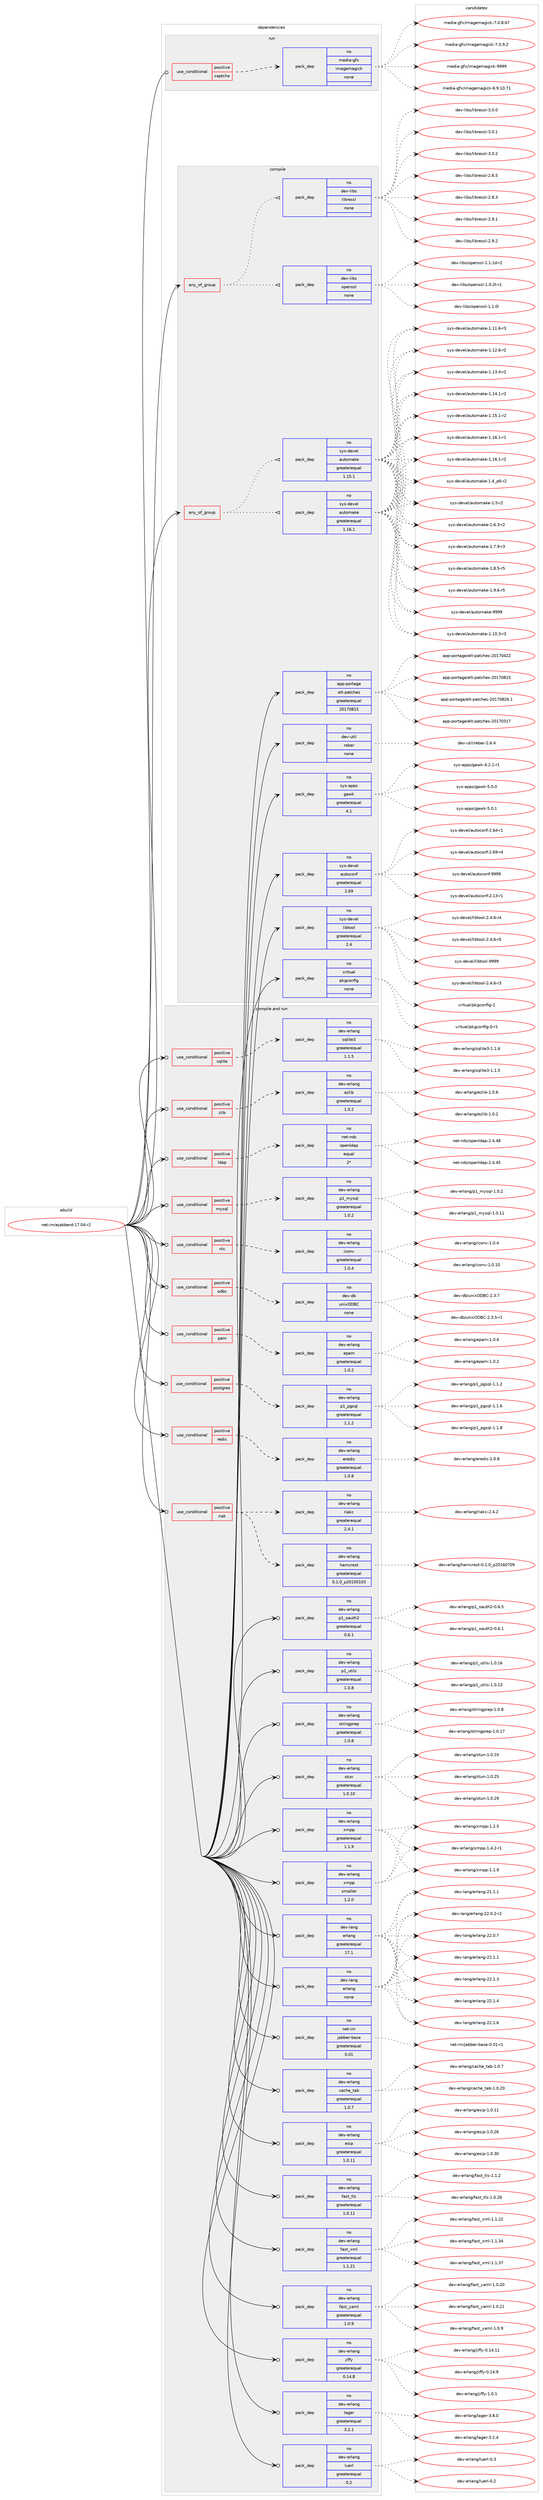 digraph prolog {

# *************
# Graph options
# *************

newrank=true;
concentrate=true;
compound=true;
graph [rankdir=LR,fontname=Helvetica,fontsize=10,ranksep=1.5];#, ranksep=2.5, nodesep=0.2];
edge  [arrowhead=vee];
node  [fontname=Helvetica,fontsize=10];

# **********
# The ebuild
# **********

subgraph cluster_leftcol {
color=gray;
rank=same;
label=<<i>ebuild</i>>;
id [label="net-im/ejabberd-17.04-r2", color=red, width=4, href="../net-im/ejabberd-17.04-r2.svg"];
}

# ****************
# The dependencies
# ****************

subgraph cluster_midcol {
color=gray;
label=<<i>dependencies</i>>;
subgraph cluster_compile {
fillcolor="#eeeeee";
style=filled;
label=<<i>compile</i>>;
subgraph any13939 {
dependency822003 [label=<<TABLE BORDER="0" CELLBORDER="1" CELLSPACING="0" CELLPADDING="4"><TR><TD CELLPADDING="10">any_of_group</TD></TR></TABLE>>, shape=none, color=red];subgraph pack607327 {
dependency822004 [label=<<TABLE BORDER="0" CELLBORDER="1" CELLSPACING="0" CELLPADDING="4" WIDTH="220"><TR><TD ROWSPAN="6" CELLPADDING="30">pack_dep</TD></TR><TR><TD WIDTH="110">no</TD></TR><TR><TD>dev-libs</TD></TR><TR><TD>openssl</TD></TR><TR><TD>none</TD></TR><TR><TD></TD></TR></TABLE>>, shape=none, color=blue];
}
dependency822003:e -> dependency822004:w [weight=20,style="dotted",arrowhead="oinv"];
subgraph pack607328 {
dependency822005 [label=<<TABLE BORDER="0" CELLBORDER="1" CELLSPACING="0" CELLPADDING="4" WIDTH="220"><TR><TD ROWSPAN="6" CELLPADDING="30">pack_dep</TD></TR><TR><TD WIDTH="110">no</TD></TR><TR><TD>dev-libs</TD></TR><TR><TD>libressl</TD></TR><TR><TD>none</TD></TR><TR><TD></TD></TR></TABLE>>, shape=none, color=blue];
}
dependency822003:e -> dependency822005:w [weight=20,style="dotted",arrowhead="oinv"];
}
id:e -> dependency822003:w [weight=20,style="solid",arrowhead="vee"];
subgraph any13940 {
dependency822006 [label=<<TABLE BORDER="0" CELLBORDER="1" CELLSPACING="0" CELLPADDING="4"><TR><TD CELLPADDING="10">any_of_group</TD></TR></TABLE>>, shape=none, color=red];subgraph pack607329 {
dependency822007 [label=<<TABLE BORDER="0" CELLBORDER="1" CELLSPACING="0" CELLPADDING="4" WIDTH="220"><TR><TD ROWSPAN="6" CELLPADDING="30">pack_dep</TD></TR><TR><TD WIDTH="110">no</TD></TR><TR><TD>sys-devel</TD></TR><TR><TD>automake</TD></TR><TR><TD>greaterequal</TD></TR><TR><TD>1.16.1</TD></TR></TABLE>>, shape=none, color=blue];
}
dependency822006:e -> dependency822007:w [weight=20,style="dotted",arrowhead="oinv"];
subgraph pack607330 {
dependency822008 [label=<<TABLE BORDER="0" CELLBORDER="1" CELLSPACING="0" CELLPADDING="4" WIDTH="220"><TR><TD ROWSPAN="6" CELLPADDING="30">pack_dep</TD></TR><TR><TD WIDTH="110">no</TD></TR><TR><TD>sys-devel</TD></TR><TR><TD>automake</TD></TR><TR><TD>greaterequal</TD></TR><TR><TD>1.15.1</TD></TR></TABLE>>, shape=none, color=blue];
}
dependency822006:e -> dependency822008:w [weight=20,style="dotted",arrowhead="oinv"];
}
id:e -> dependency822006:w [weight=20,style="solid",arrowhead="vee"];
subgraph pack607331 {
dependency822009 [label=<<TABLE BORDER="0" CELLBORDER="1" CELLSPACING="0" CELLPADDING="4" WIDTH="220"><TR><TD ROWSPAN="6" CELLPADDING="30">pack_dep</TD></TR><TR><TD WIDTH="110">no</TD></TR><TR><TD>app-portage</TD></TR><TR><TD>elt-patches</TD></TR><TR><TD>greaterequal</TD></TR><TR><TD>20170815</TD></TR></TABLE>>, shape=none, color=blue];
}
id:e -> dependency822009:w [weight=20,style="solid",arrowhead="vee"];
subgraph pack607332 {
dependency822010 [label=<<TABLE BORDER="0" CELLBORDER="1" CELLSPACING="0" CELLPADDING="4" WIDTH="220"><TR><TD ROWSPAN="6" CELLPADDING="30">pack_dep</TD></TR><TR><TD WIDTH="110">no</TD></TR><TR><TD>dev-util</TD></TR><TR><TD>rebar</TD></TR><TR><TD>none</TD></TR><TR><TD></TD></TR></TABLE>>, shape=none, color=blue];
}
id:e -> dependency822010:w [weight=20,style="solid",arrowhead="vee"];
subgraph pack607333 {
dependency822011 [label=<<TABLE BORDER="0" CELLBORDER="1" CELLSPACING="0" CELLPADDING="4" WIDTH="220"><TR><TD ROWSPAN="6" CELLPADDING="30">pack_dep</TD></TR><TR><TD WIDTH="110">no</TD></TR><TR><TD>sys-apps</TD></TR><TR><TD>gawk</TD></TR><TR><TD>greaterequal</TD></TR><TR><TD>4.1</TD></TR></TABLE>>, shape=none, color=blue];
}
id:e -> dependency822011:w [weight=20,style="solid",arrowhead="vee"];
subgraph pack607334 {
dependency822012 [label=<<TABLE BORDER="0" CELLBORDER="1" CELLSPACING="0" CELLPADDING="4" WIDTH="220"><TR><TD ROWSPAN="6" CELLPADDING="30">pack_dep</TD></TR><TR><TD WIDTH="110">no</TD></TR><TR><TD>sys-devel</TD></TR><TR><TD>autoconf</TD></TR><TR><TD>greaterequal</TD></TR><TR><TD>2.69</TD></TR></TABLE>>, shape=none, color=blue];
}
id:e -> dependency822012:w [weight=20,style="solid",arrowhead="vee"];
subgraph pack607335 {
dependency822013 [label=<<TABLE BORDER="0" CELLBORDER="1" CELLSPACING="0" CELLPADDING="4" WIDTH="220"><TR><TD ROWSPAN="6" CELLPADDING="30">pack_dep</TD></TR><TR><TD WIDTH="110">no</TD></TR><TR><TD>sys-devel</TD></TR><TR><TD>libtool</TD></TR><TR><TD>greaterequal</TD></TR><TR><TD>2.4</TD></TR></TABLE>>, shape=none, color=blue];
}
id:e -> dependency822013:w [weight=20,style="solid",arrowhead="vee"];
subgraph pack607336 {
dependency822014 [label=<<TABLE BORDER="0" CELLBORDER="1" CELLSPACING="0" CELLPADDING="4" WIDTH="220"><TR><TD ROWSPAN="6" CELLPADDING="30">pack_dep</TD></TR><TR><TD WIDTH="110">no</TD></TR><TR><TD>virtual</TD></TR><TR><TD>pkgconfig</TD></TR><TR><TD>none</TD></TR><TR><TD></TD></TR></TABLE>>, shape=none, color=blue];
}
id:e -> dependency822014:w [weight=20,style="solid",arrowhead="vee"];
}
subgraph cluster_compileandrun {
fillcolor="#eeeeee";
style=filled;
label=<<i>compile and run</i>>;
subgraph cond200286 {
dependency822015 [label=<<TABLE BORDER="0" CELLBORDER="1" CELLSPACING="0" CELLPADDING="4"><TR><TD ROWSPAN="3" CELLPADDING="10">use_conditional</TD></TR><TR><TD>positive</TD></TR><TR><TD>ldap</TD></TR></TABLE>>, shape=none, color=red];
subgraph pack607337 {
dependency822016 [label=<<TABLE BORDER="0" CELLBORDER="1" CELLSPACING="0" CELLPADDING="4" WIDTH="220"><TR><TD ROWSPAN="6" CELLPADDING="30">pack_dep</TD></TR><TR><TD WIDTH="110">no</TD></TR><TR><TD>net-nds</TD></TR><TR><TD>openldap</TD></TR><TR><TD>equal</TD></TR><TR><TD>2*</TD></TR></TABLE>>, shape=none, color=blue];
}
dependency822015:e -> dependency822016:w [weight=20,style="dashed",arrowhead="vee"];
}
id:e -> dependency822015:w [weight=20,style="solid",arrowhead="odotvee"];
subgraph cond200287 {
dependency822017 [label=<<TABLE BORDER="0" CELLBORDER="1" CELLSPACING="0" CELLPADDING="4"><TR><TD ROWSPAN="3" CELLPADDING="10">use_conditional</TD></TR><TR><TD>positive</TD></TR><TR><TD>mysql</TD></TR></TABLE>>, shape=none, color=red];
subgraph pack607338 {
dependency822018 [label=<<TABLE BORDER="0" CELLBORDER="1" CELLSPACING="0" CELLPADDING="4" WIDTH="220"><TR><TD ROWSPAN="6" CELLPADDING="30">pack_dep</TD></TR><TR><TD WIDTH="110">no</TD></TR><TR><TD>dev-erlang</TD></TR><TR><TD>p1_mysql</TD></TR><TR><TD>greaterequal</TD></TR><TR><TD>1.0.2</TD></TR></TABLE>>, shape=none, color=blue];
}
dependency822017:e -> dependency822018:w [weight=20,style="dashed",arrowhead="vee"];
}
id:e -> dependency822017:w [weight=20,style="solid",arrowhead="odotvee"];
subgraph cond200288 {
dependency822019 [label=<<TABLE BORDER="0" CELLBORDER="1" CELLSPACING="0" CELLPADDING="4"><TR><TD ROWSPAN="3" CELLPADDING="10">use_conditional</TD></TR><TR><TD>positive</TD></TR><TR><TD>nls</TD></TR></TABLE>>, shape=none, color=red];
subgraph pack607339 {
dependency822020 [label=<<TABLE BORDER="0" CELLBORDER="1" CELLSPACING="0" CELLPADDING="4" WIDTH="220"><TR><TD ROWSPAN="6" CELLPADDING="30">pack_dep</TD></TR><TR><TD WIDTH="110">no</TD></TR><TR><TD>dev-erlang</TD></TR><TR><TD>iconv</TD></TR><TR><TD>greaterequal</TD></TR><TR><TD>1.0.4</TD></TR></TABLE>>, shape=none, color=blue];
}
dependency822019:e -> dependency822020:w [weight=20,style="dashed",arrowhead="vee"];
}
id:e -> dependency822019:w [weight=20,style="solid",arrowhead="odotvee"];
subgraph cond200289 {
dependency822021 [label=<<TABLE BORDER="0" CELLBORDER="1" CELLSPACING="0" CELLPADDING="4"><TR><TD ROWSPAN="3" CELLPADDING="10">use_conditional</TD></TR><TR><TD>positive</TD></TR><TR><TD>odbc</TD></TR></TABLE>>, shape=none, color=red];
subgraph pack607340 {
dependency822022 [label=<<TABLE BORDER="0" CELLBORDER="1" CELLSPACING="0" CELLPADDING="4" WIDTH="220"><TR><TD ROWSPAN="6" CELLPADDING="30">pack_dep</TD></TR><TR><TD WIDTH="110">no</TD></TR><TR><TD>dev-db</TD></TR><TR><TD>unixODBC</TD></TR><TR><TD>none</TD></TR><TR><TD></TD></TR></TABLE>>, shape=none, color=blue];
}
dependency822021:e -> dependency822022:w [weight=20,style="dashed",arrowhead="vee"];
}
id:e -> dependency822021:w [weight=20,style="solid",arrowhead="odotvee"];
subgraph cond200290 {
dependency822023 [label=<<TABLE BORDER="0" CELLBORDER="1" CELLSPACING="0" CELLPADDING="4"><TR><TD ROWSPAN="3" CELLPADDING="10">use_conditional</TD></TR><TR><TD>positive</TD></TR><TR><TD>pam</TD></TR></TABLE>>, shape=none, color=red];
subgraph pack607341 {
dependency822024 [label=<<TABLE BORDER="0" CELLBORDER="1" CELLSPACING="0" CELLPADDING="4" WIDTH="220"><TR><TD ROWSPAN="6" CELLPADDING="30">pack_dep</TD></TR><TR><TD WIDTH="110">no</TD></TR><TR><TD>dev-erlang</TD></TR><TR><TD>epam</TD></TR><TR><TD>greaterequal</TD></TR><TR><TD>1.0.2</TD></TR></TABLE>>, shape=none, color=blue];
}
dependency822023:e -> dependency822024:w [weight=20,style="dashed",arrowhead="vee"];
}
id:e -> dependency822023:w [weight=20,style="solid",arrowhead="odotvee"];
subgraph cond200291 {
dependency822025 [label=<<TABLE BORDER="0" CELLBORDER="1" CELLSPACING="0" CELLPADDING="4"><TR><TD ROWSPAN="3" CELLPADDING="10">use_conditional</TD></TR><TR><TD>positive</TD></TR><TR><TD>postgres</TD></TR></TABLE>>, shape=none, color=red];
subgraph pack607342 {
dependency822026 [label=<<TABLE BORDER="0" CELLBORDER="1" CELLSPACING="0" CELLPADDING="4" WIDTH="220"><TR><TD ROWSPAN="6" CELLPADDING="30">pack_dep</TD></TR><TR><TD WIDTH="110">no</TD></TR><TR><TD>dev-erlang</TD></TR><TR><TD>p1_pgsql</TD></TR><TR><TD>greaterequal</TD></TR><TR><TD>1.1.2</TD></TR></TABLE>>, shape=none, color=blue];
}
dependency822025:e -> dependency822026:w [weight=20,style="dashed",arrowhead="vee"];
}
id:e -> dependency822025:w [weight=20,style="solid",arrowhead="odotvee"];
subgraph cond200292 {
dependency822027 [label=<<TABLE BORDER="0" CELLBORDER="1" CELLSPACING="0" CELLPADDING="4"><TR><TD ROWSPAN="3" CELLPADDING="10">use_conditional</TD></TR><TR><TD>positive</TD></TR><TR><TD>redis</TD></TR></TABLE>>, shape=none, color=red];
subgraph pack607343 {
dependency822028 [label=<<TABLE BORDER="0" CELLBORDER="1" CELLSPACING="0" CELLPADDING="4" WIDTH="220"><TR><TD ROWSPAN="6" CELLPADDING="30">pack_dep</TD></TR><TR><TD WIDTH="110">no</TD></TR><TR><TD>dev-erlang</TD></TR><TR><TD>eredis</TD></TR><TR><TD>greaterequal</TD></TR><TR><TD>1.0.8</TD></TR></TABLE>>, shape=none, color=blue];
}
dependency822027:e -> dependency822028:w [weight=20,style="dashed",arrowhead="vee"];
}
id:e -> dependency822027:w [weight=20,style="solid",arrowhead="odotvee"];
subgraph cond200293 {
dependency822029 [label=<<TABLE BORDER="0" CELLBORDER="1" CELLSPACING="0" CELLPADDING="4"><TR><TD ROWSPAN="3" CELLPADDING="10">use_conditional</TD></TR><TR><TD>positive</TD></TR><TR><TD>riak</TD></TR></TABLE>>, shape=none, color=red];
subgraph pack607344 {
dependency822030 [label=<<TABLE BORDER="0" CELLBORDER="1" CELLSPACING="0" CELLPADDING="4" WIDTH="220"><TR><TD ROWSPAN="6" CELLPADDING="30">pack_dep</TD></TR><TR><TD WIDTH="110">no</TD></TR><TR><TD>dev-erlang</TD></TR><TR><TD>hamcrest</TD></TR><TR><TD>greaterequal</TD></TR><TR><TD>0.1.0_p20150103</TD></TR></TABLE>>, shape=none, color=blue];
}
dependency822029:e -> dependency822030:w [weight=20,style="dashed",arrowhead="vee"];
subgraph pack607345 {
dependency822031 [label=<<TABLE BORDER="0" CELLBORDER="1" CELLSPACING="0" CELLPADDING="4" WIDTH="220"><TR><TD ROWSPAN="6" CELLPADDING="30">pack_dep</TD></TR><TR><TD WIDTH="110">no</TD></TR><TR><TD>dev-erlang</TD></TR><TR><TD>riakc</TD></TR><TR><TD>greaterequal</TD></TR><TR><TD>2.4.1</TD></TR></TABLE>>, shape=none, color=blue];
}
dependency822029:e -> dependency822031:w [weight=20,style="dashed",arrowhead="vee"];
}
id:e -> dependency822029:w [weight=20,style="solid",arrowhead="odotvee"];
subgraph cond200294 {
dependency822032 [label=<<TABLE BORDER="0" CELLBORDER="1" CELLSPACING="0" CELLPADDING="4"><TR><TD ROWSPAN="3" CELLPADDING="10">use_conditional</TD></TR><TR><TD>positive</TD></TR><TR><TD>sqlite</TD></TR></TABLE>>, shape=none, color=red];
subgraph pack607346 {
dependency822033 [label=<<TABLE BORDER="0" CELLBORDER="1" CELLSPACING="0" CELLPADDING="4" WIDTH="220"><TR><TD ROWSPAN="6" CELLPADDING="30">pack_dep</TD></TR><TR><TD WIDTH="110">no</TD></TR><TR><TD>dev-erlang</TD></TR><TR><TD>sqlite3</TD></TR><TR><TD>greaterequal</TD></TR><TR><TD>1.1.5</TD></TR></TABLE>>, shape=none, color=blue];
}
dependency822032:e -> dependency822033:w [weight=20,style="dashed",arrowhead="vee"];
}
id:e -> dependency822032:w [weight=20,style="solid",arrowhead="odotvee"];
subgraph cond200295 {
dependency822034 [label=<<TABLE BORDER="0" CELLBORDER="1" CELLSPACING="0" CELLPADDING="4"><TR><TD ROWSPAN="3" CELLPADDING="10">use_conditional</TD></TR><TR><TD>positive</TD></TR><TR><TD>zlib</TD></TR></TABLE>>, shape=none, color=red];
subgraph pack607347 {
dependency822035 [label=<<TABLE BORDER="0" CELLBORDER="1" CELLSPACING="0" CELLPADDING="4" WIDTH="220"><TR><TD ROWSPAN="6" CELLPADDING="30">pack_dep</TD></TR><TR><TD WIDTH="110">no</TD></TR><TR><TD>dev-erlang</TD></TR><TR><TD>ezlib</TD></TR><TR><TD>greaterequal</TD></TR><TR><TD>1.0.2</TD></TR></TABLE>>, shape=none, color=blue];
}
dependency822034:e -> dependency822035:w [weight=20,style="dashed",arrowhead="vee"];
}
id:e -> dependency822034:w [weight=20,style="solid",arrowhead="odotvee"];
subgraph pack607348 {
dependency822036 [label=<<TABLE BORDER="0" CELLBORDER="1" CELLSPACING="0" CELLPADDING="4" WIDTH="220"><TR><TD ROWSPAN="6" CELLPADDING="30">pack_dep</TD></TR><TR><TD WIDTH="110">no</TD></TR><TR><TD>dev-erlang</TD></TR><TR><TD>cache_tab</TD></TR><TR><TD>greaterequal</TD></TR><TR><TD>1.0.7</TD></TR></TABLE>>, shape=none, color=blue];
}
id:e -> dependency822036:w [weight=20,style="solid",arrowhead="odotvee"];
subgraph pack607349 {
dependency822037 [label=<<TABLE BORDER="0" CELLBORDER="1" CELLSPACING="0" CELLPADDING="4" WIDTH="220"><TR><TD ROWSPAN="6" CELLPADDING="30">pack_dep</TD></TR><TR><TD WIDTH="110">no</TD></TR><TR><TD>dev-erlang</TD></TR><TR><TD>esip</TD></TR><TR><TD>greaterequal</TD></TR><TR><TD>1.0.11</TD></TR></TABLE>>, shape=none, color=blue];
}
id:e -> dependency822037:w [weight=20,style="solid",arrowhead="odotvee"];
subgraph pack607350 {
dependency822038 [label=<<TABLE BORDER="0" CELLBORDER="1" CELLSPACING="0" CELLPADDING="4" WIDTH="220"><TR><TD ROWSPAN="6" CELLPADDING="30">pack_dep</TD></TR><TR><TD WIDTH="110">no</TD></TR><TR><TD>dev-erlang</TD></TR><TR><TD>fast_tls</TD></TR><TR><TD>greaterequal</TD></TR><TR><TD>1.0.11</TD></TR></TABLE>>, shape=none, color=blue];
}
id:e -> dependency822038:w [weight=20,style="solid",arrowhead="odotvee"];
subgraph pack607351 {
dependency822039 [label=<<TABLE BORDER="0" CELLBORDER="1" CELLSPACING="0" CELLPADDING="4" WIDTH="220"><TR><TD ROWSPAN="6" CELLPADDING="30">pack_dep</TD></TR><TR><TD WIDTH="110">no</TD></TR><TR><TD>dev-erlang</TD></TR><TR><TD>fast_xml</TD></TR><TR><TD>greaterequal</TD></TR><TR><TD>1.1.21</TD></TR></TABLE>>, shape=none, color=blue];
}
id:e -> dependency822039:w [weight=20,style="solid",arrowhead="odotvee"];
subgraph pack607352 {
dependency822040 [label=<<TABLE BORDER="0" CELLBORDER="1" CELLSPACING="0" CELLPADDING="4" WIDTH="220"><TR><TD ROWSPAN="6" CELLPADDING="30">pack_dep</TD></TR><TR><TD WIDTH="110">no</TD></TR><TR><TD>dev-erlang</TD></TR><TR><TD>fast_yaml</TD></TR><TR><TD>greaterequal</TD></TR><TR><TD>1.0.9</TD></TR></TABLE>>, shape=none, color=blue];
}
id:e -> dependency822040:w [weight=20,style="solid",arrowhead="odotvee"];
subgraph pack607353 {
dependency822041 [label=<<TABLE BORDER="0" CELLBORDER="1" CELLSPACING="0" CELLPADDING="4" WIDTH="220"><TR><TD ROWSPAN="6" CELLPADDING="30">pack_dep</TD></TR><TR><TD WIDTH="110">no</TD></TR><TR><TD>dev-erlang</TD></TR><TR><TD>jiffy</TD></TR><TR><TD>greaterequal</TD></TR><TR><TD>0.14.8</TD></TR></TABLE>>, shape=none, color=blue];
}
id:e -> dependency822041:w [weight=20,style="solid",arrowhead="odotvee"];
subgraph pack607354 {
dependency822042 [label=<<TABLE BORDER="0" CELLBORDER="1" CELLSPACING="0" CELLPADDING="4" WIDTH="220"><TR><TD ROWSPAN="6" CELLPADDING="30">pack_dep</TD></TR><TR><TD WIDTH="110">no</TD></TR><TR><TD>dev-erlang</TD></TR><TR><TD>lager</TD></TR><TR><TD>greaterequal</TD></TR><TR><TD>3.2.1</TD></TR></TABLE>>, shape=none, color=blue];
}
id:e -> dependency822042:w [weight=20,style="solid",arrowhead="odotvee"];
subgraph pack607355 {
dependency822043 [label=<<TABLE BORDER="0" CELLBORDER="1" CELLSPACING="0" CELLPADDING="4" WIDTH="220"><TR><TD ROWSPAN="6" CELLPADDING="30">pack_dep</TD></TR><TR><TD WIDTH="110">no</TD></TR><TR><TD>dev-erlang</TD></TR><TR><TD>luerl</TD></TR><TR><TD>greaterequal</TD></TR><TR><TD>0.2</TD></TR></TABLE>>, shape=none, color=blue];
}
id:e -> dependency822043:w [weight=20,style="solid",arrowhead="odotvee"];
subgraph pack607356 {
dependency822044 [label=<<TABLE BORDER="0" CELLBORDER="1" CELLSPACING="0" CELLPADDING="4" WIDTH="220"><TR><TD ROWSPAN="6" CELLPADDING="30">pack_dep</TD></TR><TR><TD WIDTH="110">no</TD></TR><TR><TD>dev-erlang</TD></TR><TR><TD>p1_oauth2</TD></TR><TR><TD>greaterequal</TD></TR><TR><TD>0.6.1</TD></TR></TABLE>>, shape=none, color=blue];
}
id:e -> dependency822044:w [weight=20,style="solid",arrowhead="odotvee"];
subgraph pack607357 {
dependency822045 [label=<<TABLE BORDER="0" CELLBORDER="1" CELLSPACING="0" CELLPADDING="4" WIDTH="220"><TR><TD ROWSPAN="6" CELLPADDING="30">pack_dep</TD></TR><TR><TD WIDTH="110">no</TD></TR><TR><TD>dev-erlang</TD></TR><TR><TD>p1_utils</TD></TR><TR><TD>greaterequal</TD></TR><TR><TD>1.0.8</TD></TR></TABLE>>, shape=none, color=blue];
}
id:e -> dependency822045:w [weight=20,style="solid",arrowhead="odotvee"];
subgraph pack607358 {
dependency822046 [label=<<TABLE BORDER="0" CELLBORDER="1" CELLSPACING="0" CELLPADDING="4" WIDTH="220"><TR><TD ROWSPAN="6" CELLPADDING="30">pack_dep</TD></TR><TR><TD WIDTH="110">no</TD></TR><TR><TD>dev-erlang</TD></TR><TR><TD>stringprep</TD></TR><TR><TD>greaterequal</TD></TR><TR><TD>1.0.8</TD></TR></TABLE>>, shape=none, color=blue];
}
id:e -> dependency822046:w [weight=20,style="solid",arrowhead="odotvee"];
subgraph pack607359 {
dependency822047 [label=<<TABLE BORDER="0" CELLBORDER="1" CELLSPACING="0" CELLPADDING="4" WIDTH="220"><TR><TD ROWSPAN="6" CELLPADDING="30">pack_dep</TD></TR><TR><TD WIDTH="110">no</TD></TR><TR><TD>dev-erlang</TD></TR><TR><TD>stun</TD></TR><TR><TD>greaterequal</TD></TR><TR><TD>1.0.10</TD></TR></TABLE>>, shape=none, color=blue];
}
id:e -> dependency822047:w [weight=20,style="solid",arrowhead="odotvee"];
subgraph pack607360 {
dependency822048 [label=<<TABLE BORDER="0" CELLBORDER="1" CELLSPACING="0" CELLPADDING="4" WIDTH="220"><TR><TD ROWSPAN="6" CELLPADDING="30">pack_dep</TD></TR><TR><TD WIDTH="110">no</TD></TR><TR><TD>dev-erlang</TD></TR><TR><TD>xmpp</TD></TR><TR><TD>greaterequal</TD></TR><TR><TD>1.1.9</TD></TR></TABLE>>, shape=none, color=blue];
}
id:e -> dependency822048:w [weight=20,style="solid",arrowhead="odotvee"];
subgraph pack607361 {
dependency822049 [label=<<TABLE BORDER="0" CELLBORDER="1" CELLSPACING="0" CELLPADDING="4" WIDTH="220"><TR><TD ROWSPAN="6" CELLPADDING="30">pack_dep</TD></TR><TR><TD WIDTH="110">no</TD></TR><TR><TD>dev-erlang</TD></TR><TR><TD>xmpp</TD></TR><TR><TD>smaller</TD></TR><TR><TD>1.2.0</TD></TR></TABLE>>, shape=none, color=blue];
}
id:e -> dependency822049:w [weight=20,style="solid",arrowhead="odotvee"];
subgraph pack607362 {
dependency822050 [label=<<TABLE BORDER="0" CELLBORDER="1" CELLSPACING="0" CELLPADDING="4" WIDTH="220"><TR><TD ROWSPAN="6" CELLPADDING="30">pack_dep</TD></TR><TR><TD WIDTH="110">no</TD></TR><TR><TD>dev-lang</TD></TR><TR><TD>erlang</TD></TR><TR><TD>greaterequal</TD></TR><TR><TD>17.1</TD></TR></TABLE>>, shape=none, color=blue];
}
id:e -> dependency822050:w [weight=20,style="solid",arrowhead="odotvee"];
subgraph pack607363 {
dependency822051 [label=<<TABLE BORDER="0" CELLBORDER="1" CELLSPACING="0" CELLPADDING="4" WIDTH="220"><TR><TD ROWSPAN="6" CELLPADDING="30">pack_dep</TD></TR><TR><TD WIDTH="110">no</TD></TR><TR><TD>dev-lang</TD></TR><TR><TD>erlang</TD></TR><TR><TD>none</TD></TR><TR><TD></TD></TR></TABLE>>, shape=none, color=blue];
}
id:e -> dependency822051:w [weight=20,style="solid",arrowhead="odotvee"];
subgraph pack607364 {
dependency822052 [label=<<TABLE BORDER="0" CELLBORDER="1" CELLSPACING="0" CELLPADDING="4" WIDTH="220"><TR><TD ROWSPAN="6" CELLPADDING="30">pack_dep</TD></TR><TR><TD WIDTH="110">no</TD></TR><TR><TD>net-im</TD></TR><TR><TD>jabber-base</TD></TR><TR><TD>greaterequal</TD></TR><TR><TD>0.01</TD></TR></TABLE>>, shape=none, color=blue];
}
id:e -> dependency822052:w [weight=20,style="solid",arrowhead="odotvee"];
}
subgraph cluster_run {
fillcolor="#eeeeee";
style=filled;
label=<<i>run</i>>;
subgraph cond200296 {
dependency822053 [label=<<TABLE BORDER="0" CELLBORDER="1" CELLSPACING="0" CELLPADDING="4"><TR><TD ROWSPAN="3" CELLPADDING="10">use_conditional</TD></TR><TR><TD>positive</TD></TR><TR><TD>captcha</TD></TR></TABLE>>, shape=none, color=red];
subgraph pack607365 {
dependency822054 [label=<<TABLE BORDER="0" CELLBORDER="1" CELLSPACING="0" CELLPADDING="4" WIDTH="220"><TR><TD ROWSPAN="6" CELLPADDING="30">pack_dep</TD></TR><TR><TD WIDTH="110">no</TD></TR><TR><TD>media-gfx</TD></TR><TR><TD>imagemagick</TD></TR><TR><TD>none</TD></TR><TR><TD></TD></TR></TABLE>>, shape=none, color=blue];
}
dependency822053:e -> dependency822054:w [weight=20,style="dashed",arrowhead="vee"];
}
id:e -> dependency822053:w [weight=20,style="solid",arrowhead="odot"];
}
}

# **************
# The candidates
# **************

subgraph cluster_choices {
rank=same;
color=gray;
label=<<i>candidates</i>>;

subgraph choice607327 {
color=black;
nodesep=1;
choice1001011184510810598115471111121011101151151084549464846501164511449 [label="dev-libs/openssl-1.0.2t-r1", color=red, width=4,href="../dev-libs/openssl-1.0.2t-r1.svg"];
choice100101118451081059811547111112101110115115108454946494648108 [label="dev-libs/openssl-1.1.0l", color=red, width=4,href="../dev-libs/openssl-1.1.0l.svg"];
choice1001011184510810598115471111121011101151151084549464946491004511450 [label="dev-libs/openssl-1.1.1d-r2", color=red, width=4,href="../dev-libs/openssl-1.1.1d-r2.svg"];
dependency822004:e -> choice1001011184510810598115471111121011101151151084549464846501164511449:w [style=dotted,weight="100"];
dependency822004:e -> choice100101118451081059811547111112101110115115108454946494648108:w [style=dotted,weight="100"];
dependency822004:e -> choice1001011184510810598115471111121011101151151084549464946491004511450:w [style=dotted,weight="100"];
}
subgraph choice607328 {
color=black;
nodesep=1;
choice10010111845108105981154710810598114101115115108455046544653 [label="dev-libs/libressl-2.6.5", color=red, width=4,href="../dev-libs/libressl-2.6.5.svg"];
choice10010111845108105981154710810598114101115115108455046564651 [label="dev-libs/libressl-2.8.3", color=red, width=4,href="../dev-libs/libressl-2.8.3.svg"];
choice10010111845108105981154710810598114101115115108455046574649 [label="dev-libs/libressl-2.9.1", color=red, width=4,href="../dev-libs/libressl-2.9.1.svg"];
choice10010111845108105981154710810598114101115115108455046574650 [label="dev-libs/libressl-2.9.2", color=red, width=4,href="../dev-libs/libressl-2.9.2.svg"];
choice10010111845108105981154710810598114101115115108455146484648 [label="dev-libs/libressl-3.0.0", color=red, width=4,href="../dev-libs/libressl-3.0.0.svg"];
choice10010111845108105981154710810598114101115115108455146484649 [label="dev-libs/libressl-3.0.1", color=red, width=4,href="../dev-libs/libressl-3.0.1.svg"];
choice10010111845108105981154710810598114101115115108455146484650 [label="dev-libs/libressl-3.0.2", color=red, width=4,href="../dev-libs/libressl-3.0.2.svg"];
dependency822005:e -> choice10010111845108105981154710810598114101115115108455046544653:w [style=dotted,weight="100"];
dependency822005:e -> choice10010111845108105981154710810598114101115115108455046564651:w [style=dotted,weight="100"];
dependency822005:e -> choice10010111845108105981154710810598114101115115108455046574649:w [style=dotted,weight="100"];
dependency822005:e -> choice10010111845108105981154710810598114101115115108455046574650:w [style=dotted,weight="100"];
dependency822005:e -> choice10010111845108105981154710810598114101115115108455146484648:w [style=dotted,weight="100"];
dependency822005:e -> choice10010111845108105981154710810598114101115115108455146484649:w [style=dotted,weight="100"];
dependency822005:e -> choice10010111845108105981154710810598114101115115108455146484650:w [style=dotted,weight="100"];
}
subgraph choice607329 {
color=black;
nodesep=1;
choice11512111545100101118101108479711711611110997107101454946494846514511451 [label="sys-devel/automake-1.10.3-r3", color=red, width=4,href="../sys-devel/automake-1.10.3-r3.svg"];
choice11512111545100101118101108479711711611110997107101454946494946544511451 [label="sys-devel/automake-1.11.6-r3", color=red, width=4,href="../sys-devel/automake-1.11.6-r3.svg"];
choice11512111545100101118101108479711711611110997107101454946495046544511450 [label="sys-devel/automake-1.12.6-r2", color=red, width=4,href="../sys-devel/automake-1.12.6-r2.svg"];
choice11512111545100101118101108479711711611110997107101454946495146524511450 [label="sys-devel/automake-1.13.4-r2", color=red, width=4,href="../sys-devel/automake-1.13.4-r2.svg"];
choice11512111545100101118101108479711711611110997107101454946495246494511450 [label="sys-devel/automake-1.14.1-r2", color=red, width=4,href="../sys-devel/automake-1.14.1-r2.svg"];
choice11512111545100101118101108479711711611110997107101454946495346494511450 [label="sys-devel/automake-1.15.1-r2", color=red, width=4,href="../sys-devel/automake-1.15.1-r2.svg"];
choice11512111545100101118101108479711711611110997107101454946495446494511449 [label="sys-devel/automake-1.16.1-r1", color=red, width=4,href="../sys-devel/automake-1.16.1-r1.svg"];
choice11512111545100101118101108479711711611110997107101454946495446494511450 [label="sys-devel/automake-1.16.1-r2", color=red, width=4,href="../sys-devel/automake-1.16.1-r2.svg"];
choice115121115451001011181011084797117116111109971071014549465295112544511450 [label="sys-devel/automake-1.4_p6-r2", color=red, width=4,href="../sys-devel/automake-1.4_p6-r2.svg"];
choice11512111545100101118101108479711711611110997107101454946534511450 [label="sys-devel/automake-1.5-r2", color=red, width=4,href="../sys-devel/automake-1.5-r2.svg"];
choice115121115451001011181011084797117116111109971071014549465446514511450 [label="sys-devel/automake-1.6.3-r2", color=red, width=4,href="../sys-devel/automake-1.6.3-r2.svg"];
choice115121115451001011181011084797117116111109971071014549465546574511451 [label="sys-devel/automake-1.7.9-r3", color=red, width=4,href="../sys-devel/automake-1.7.9-r3.svg"];
choice115121115451001011181011084797117116111109971071014549465646534511453 [label="sys-devel/automake-1.8.5-r5", color=red, width=4,href="../sys-devel/automake-1.8.5-r5.svg"];
choice115121115451001011181011084797117116111109971071014549465746544511453 [label="sys-devel/automake-1.9.6-r5", color=red, width=4,href="../sys-devel/automake-1.9.6-r5.svg"];
choice115121115451001011181011084797117116111109971071014557575757 [label="sys-devel/automake-9999", color=red, width=4,href="../sys-devel/automake-9999.svg"];
dependency822007:e -> choice11512111545100101118101108479711711611110997107101454946494846514511451:w [style=dotted,weight="100"];
dependency822007:e -> choice11512111545100101118101108479711711611110997107101454946494946544511451:w [style=dotted,weight="100"];
dependency822007:e -> choice11512111545100101118101108479711711611110997107101454946495046544511450:w [style=dotted,weight="100"];
dependency822007:e -> choice11512111545100101118101108479711711611110997107101454946495146524511450:w [style=dotted,weight="100"];
dependency822007:e -> choice11512111545100101118101108479711711611110997107101454946495246494511450:w [style=dotted,weight="100"];
dependency822007:e -> choice11512111545100101118101108479711711611110997107101454946495346494511450:w [style=dotted,weight="100"];
dependency822007:e -> choice11512111545100101118101108479711711611110997107101454946495446494511449:w [style=dotted,weight="100"];
dependency822007:e -> choice11512111545100101118101108479711711611110997107101454946495446494511450:w [style=dotted,weight="100"];
dependency822007:e -> choice115121115451001011181011084797117116111109971071014549465295112544511450:w [style=dotted,weight="100"];
dependency822007:e -> choice11512111545100101118101108479711711611110997107101454946534511450:w [style=dotted,weight="100"];
dependency822007:e -> choice115121115451001011181011084797117116111109971071014549465446514511450:w [style=dotted,weight="100"];
dependency822007:e -> choice115121115451001011181011084797117116111109971071014549465546574511451:w [style=dotted,weight="100"];
dependency822007:e -> choice115121115451001011181011084797117116111109971071014549465646534511453:w [style=dotted,weight="100"];
dependency822007:e -> choice115121115451001011181011084797117116111109971071014549465746544511453:w [style=dotted,weight="100"];
dependency822007:e -> choice115121115451001011181011084797117116111109971071014557575757:w [style=dotted,weight="100"];
}
subgraph choice607330 {
color=black;
nodesep=1;
choice11512111545100101118101108479711711611110997107101454946494846514511451 [label="sys-devel/automake-1.10.3-r3", color=red, width=4,href="../sys-devel/automake-1.10.3-r3.svg"];
choice11512111545100101118101108479711711611110997107101454946494946544511451 [label="sys-devel/automake-1.11.6-r3", color=red, width=4,href="../sys-devel/automake-1.11.6-r3.svg"];
choice11512111545100101118101108479711711611110997107101454946495046544511450 [label="sys-devel/automake-1.12.6-r2", color=red, width=4,href="../sys-devel/automake-1.12.6-r2.svg"];
choice11512111545100101118101108479711711611110997107101454946495146524511450 [label="sys-devel/automake-1.13.4-r2", color=red, width=4,href="../sys-devel/automake-1.13.4-r2.svg"];
choice11512111545100101118101108479711711611110997107101454946495246494511450 [label="sys-devel/automake-1.14.1-r2", color=red, width=4,href="../sys-devel/automake-1.14.1-r2.svg"];
choice11512111545100101118101108479711711611110997107101454946495346494511450 [label="sys-devel/automake-1.15.1-r2", color=red, width=4,href="../sys-devel/automake-1.15.1-r2.svg"];
choice11512111545100101118101108479711711611110997107101454946495446494511449 [label="sys-devel/automake-1.16.1-r1", color=red, width=4,href="../sys-devel/automake-1.16.1-r1.svg"];
choice11512111545100101118101108479711711611110997107101454946495446494511450 [label="sys-devel/automake-1.16.1-r2", color=red, width=4,href="../sys-devel/automake-1.16.1-r2.svg"];
choice115121115451001011181011084797117116111109971071014549465295112544511450 [label="sys-devel/automake-1.4_p6-r2", color=red, width=4,href="../sys-devel/automake-1.4_p6-r2.svg"];
choice11512111545100101118101108479711711611110997107101454946534511450 [label="sys-devel/automake-1.5-r2", color=red, width=4,href="../sys-devel/automake-1.5-r2.svg"];
choice115121115451001011181011084797117116111109971071014549465446514511450 [label="sys-devel/automake-1.6.3-r2", color=red, width=4,href="../sys-devel/automake-1.6.3-r2.svg"];
choice115121115451001011181011084797117116111109971071014549465546574511451 [label="sys-devel/automake-1.7.9-r3", color=red, width=4,href="../sys-devel/automake-1.7.9-r3.svg"];
choice115121115451001011181011084797117116111109971071014549465646534511453 [label="sys-devel/automake-1.8.5-r5", color=red, width=4,href="../sys-devel/automake-1.8.5-r5.svg"];
choice115121115451001011181011084797117116111109971071014549465746544511453 [label="sys-devel/automake-1.9.6-r5", color=red, width=4,href="../sys-devel/automake-1.9.6-r5.svg"];
choice115121115451001011181011084797117116111109971071014557575757 [label="sys-devel/automake-9999", color=red, width=4,href="../sys-devel/automake-9999.svg"];
dependency822008:e -> choice11512111545100101118101108479711711611110997107101454946494846514511451:w [style=dotted,weight="100"];
dependency822008:e -> choice11512111545100101118101108479711711611110997107101454946494946544511451:w [style=dotted,weight="100"];
dependency822008:e -> choice11512111545100101118101108479711711611110997107101454946495046544511450:w [style=dotted,weight="100"];
dependency822008:e -> choice11512111545100101118101108479711711611110997107101454946495146524511450:w [style=dotted,weight="100"];
dependency822008:e -> choice11512111545100101118101108479711711611110997107101454946495246494511450:w [style=dotted,weight="100"];
dependency822008:e -> choice11512111545100101118101108479711711611110997107101454946495346494511450:w [style=dotted,weight="100"];
dependency822008:e -> choice11512111545100101118101108479711711611110997107101454946495446494511449:w [style=dotted,weight="100"];
dependency822008:e -> choice11512111545100101118101108479711711611110997107101454946495446494511450:w [style=dotted,weight="100"];
dependency822008:e -> choice115121115451001011181011084797117116111109971071014549465295112544511450:w [style=dotted,weight="100"];
dependency822008:e -> choice11512111545100101118101108479711711611110997107101454946534511450:w [style=dotted,weight="100"];
dependency822008:e -> choice115121115451001011181011084797117116111109971071014549465446514511450:w [style=dotted,weight="100"];
dependency822008:e -> choice115121115451001011181011084797117116111109971071014549465546574511451:w [style=dotted,weight="100"];
dependency822008:e -> choice115121115451001011181011084797117116111109971071014549465646534511453:w [style=dotted,weight="100"];
dependency822008:e -> choice115121115451001011181011084797117116111109971071014549465746544511453:w [style=dotted,weight="100"];
dependency822008:e -> choice115121115451001011181011084797117116111109971071014557575757:w [style=dotted,weight="100"];
}
subgraph choice607331 {
color=black;
nodesep=1;
choice97112112451121111141169710310147101108116451129711699104101115455048495548514955 [label="app-portage/elt-patches-20170317", color=red, width=4,href="../app-portage/elt-patches-20170317.svg"];
choice97112112451121111141169710310147101108116451129711699104101115455048495548525050 [label="app-portage/elt-patches-20170422", color=red, width=4,href="../app-portage/elt-patches-20170422.svg"];
choice97112112451121111141169710310147101108116451129711699104101115455048495548564953 [label="app-portage/elt-patches-20170815", color=red, width=4,href="../app-portage/elt-patches-20170815.svg"];
choice971121124511211111411697103101471011081164511297116991041011154550484955485650544649 [label="app-portage/elt-patches-20170826.1", color=red, width=4,href="../app-portage/elt-patches-20170826.1.svg"];
dependency822009:e -> choice97112112451121111141169710310147101108116451129711699104101115455048495548514955:w [style=dotted,weight="100"];
dependency822009:e -> choice97112112451121111141169710310147101108116451129711699104101115455048495548525050:w [style=dotted,weight="100"];
dependency822009:e -> choice97112112451121111141169710310147101108116451129711699104101115455048495548564953:w [style=dotted,weight="100"];
dependency822009:e -> choice971121124511211111411697103101471011081164511297116991041011154550484955485650544649:w [style=dotted,weight="100"];
}
subgraph choice607332 {
color=black;
nodesep=1;
choice10010111845117116105108471141019897114455046544652 [label="dev-util/rebar-2.6.4", color=red, width=4,href="../dev-util/rebar-2.6.4.svg"];
dependency822010:e -> choice10010111845117116105108471141019897114455046544652:w [style=dotted,weight="100"];
}
subgraph choice607333 {
color=black;
nodesep=1;
choice115121115459711211211547103971191074552465046494511449 [label="sys-apps/gawk-4.2.1-r1", color=red, width=4,href="../sys-apps/gawk-4.2.1-r1.svg"];
choice11512111545971121121154710397119107455346484648 [label="sys-apps/gawk-5.0.0", color=red, width=4,href="../sys-apps/gawk-5.0.0.svg"];
choice11512111545971121121154710397119107455346484649 [label="sys-apps/gawk-5.0.1", color=red, width=4,href="../sys-apps/gawk-5.0.1.svg"];
dependency822011:e -> choice115121115459711211211547103971191074552465046494511449:w [style=dotted,weight="100"];
dependency822011:e -> choice11512111545971121121154710397119107455346484648:w [style=dotted,weight="100"];
dependency822011:e -> choice11512111545971121121154710397119107455346484649:w [style=dotted,weight="100"];
}
subgraph choice607334 {
color=black;
nodesep=1;
choice1151211154510010111810110847971171161119911111010245504649514511449 [label="sys-devel/autoconf-2.13-r1", color=red, width=4,href="../sys-devel/autoconf-2.13-r1.svg"];
choice1151211154510010111810110847971171161119911111010245504654524511449 [label="sys-devel/autoconf-2.64-r1", color=red, width=4,href="../sys-devel/autoconf-2.64-r1.svg"];
choice1151211154510010111810110847971171161119911111010245504654574511452 [label="sys-devel/autoconf-2.69-r4", color=red, width=4,href="../sys-devel/autoconf-2.69-r4.svg"];
choice115121115451001011181011084797117116111991111101024557575757 [label="sys-devel/autoconf-9999", color=red, width=4,href="../sys-devel/autoconf-9999.svg"];
dependency822012:e -> choice1151211154510010111810110847971171161119911111010245504649514511449:w [style=dotted,weight="100"];
dependency822012:e -> choice1151211154510010111810110847971171161119911111010245504654524511449:w [style=dotted,weight="100"];
dependency822012:e -> choice1151211154510010111810110847971171161119911111010245504654574511452:w [style=dotted,weight="100"];
dependency822012:e -> choice115121115451001011181011084797117116111991111101024557575757:w [style=dotted,weight="100"];
}
subgraph choice607335 {
color=black;
nodesep=1;
choice1151211154510010111810110847108105981161111111084550465246544511451 [label="sys-devel/libtool-2.4.6-r3", color=red, width=4,href="../sys-devel/libtool-2.4.6-r3.svg"];
choice1151211154510010111810110847108105981161111111084550465246544511452 [label="sys-devel/libtool-2.4.6-r4", color=red, width=4,href="../sys-devel/libtool-2.4.6-r4.svg"];
choice1151211154510010111810110847108105981161111111084550465246544511453 [label="sys-devel/libtool-2.4.6-r5", color=red, width=4,href="../sys-devel/libtool-2.4.6-r5.svg"];
choice1151211154510010111810110847108105981161111111084557575757 [label="sys-devel/libtool-9999", color=red, width=4,href="../sys-devel/libtool-9999.svg"];
dependency822013:e -> choice1151211154510010111810110847108105981161111111084550465246544511451:w [style=dotted,weight="100"];
dependency822013:e -> choice1151211154510010111810110847108105981161111111084550465246544511452:w [style=dotted,weight="100"];
dependency822013:e -> choice1151211154510010111810110847108105981161111111084550465246544511453:w [style=dotted,weight="100"];
dependency822013:e -> choice1151211154510010111810110847108105981161111111084557575757:w [style=dotted,weight="100"];
}
subgraph choice607336 {
color=black;
nodesep=1;
choice11810511411611797108471121071039911111010210510345484511449 [label="virtual/pkgconfig-0-r1", color=red, width=4,href="../virtual/pkgconfig-0-r1.svg"];
choice1181051141161179710847112107103991111101021051034549 [label="virtual/pkgconfig-1", color=red, width=4,href="../virtual/pkgconfig-1.svg"];
dependency822014:e -> choice11810511411611797108471121071039911111010210510345484511449:w [style=dotted,weight="100"];
dependency822014:e -> choice1181051141161179710847112107103991111101021051034549:w [style=dotted,weight="100"];
}
subgraph choice607337 {
color=black;
nodesep=1;
choice11010111645110100115471111121011101081009711245504652465253 [label="net-nds/openldap-2.4.45", color=red, width=4,href="../net-nds/openldap-2.4.45.svg"];
choice11010111645110100115471111121011101081009711245504652465256 [label="net-nds/openldap-2.4.48", color=red, width=4,href="../net-nds/openldap-2.4.48.svg"];
dependency822016:e -> choice11010111645110100115471111121011101081009711245504652465253:w [style=dotted,weight="100"];
dependency822016:e -> choice11010111645110100115471111121011101081009711245504652465256:w [style=dotted,weight="100"];
}
subgraph choice607338 {
color=black;
nodesep=1;
choice100101118451011141089711010347112499510912111511310845494648464949 [label="dev-erlang/p1_mysql-1.0.11", color=red, width=4,href="../dev-erlang/p1_mysql-1.0.11.svg"];
choice1001011184510111410897110103471124995109121115113108454946484650 [label="dev-erlang/p1_mysql-1.0.2", color=red, width=4,href="../dev-erlang/p1_mysql-1.0.2.svg"];
dependency822018:e -> choice100101118451011141089711010347112499510912111511310845494648464949:w [style=dotted,weight="100"];
dependency822018:e -> choice1001011184510111410897110103471124995109121115113108454946484650:w [style=dotted,weight="100"];
}
subgraph choice607339 {
color=black;
nodesep=1;
choice1001011184510111410897110103471059911111011845494648464948 [label="dev-erlang/iconv-1.0.10", color=red, width=4,href="../dev-erlang/iconv-1.0.10.svg"];
choice10010111845101114108971101034710599111110118454946484652 [label="dev-erlang/iconv-1.0.4", color=red, width=4,href="../dev-erlang/iconv-1.0.4.svg"];
dependency822020:e -> choice1001011184510111410897110103471059911111011845494648464948:w [style=dotted,weight="100"];
dependency822020:e -> choice10010111845101114108971101034710599111110118454946484652:w [style=dotted,weight="100"];
}
subgraph choice607340 {
color=black;
nodesep=1;
choice100101118451009847117110105120796866674550465146534511449 [label="dev-db/unixODBC-2.3.5-r1", color=red, width=4,href="../dev-db/unixODBC-2.3.5-r1.svg"];
choice10010111845100984711711010512079686667455046514655 [label="dev-db/unixODBC-2.3.7", color=red, width=4,href="../dev-db/unixODBC-2.3.7.svg"];
dependency822022:e -> choice100101118451009847117110105120796866674550465146534511449:w [style=dotted,weight="100"];
dependency822022:e -> choice10010111845100984711711010512079686667455046514655:w [style=dotted,weight="100"];
}
subgraph choice607341 {
color=black;
nodesep=1;
choice10010111845101114108971101034710111297109454946484650 [label="dev-erlang/epam-1.0.2", color=red, width=4,href="../dev-erlang/epam-1.0.2.svg"];
choice10010111845101114108971101034710111297109454946484654 [label="dev-erlang/epam-1.0.6", color=red, width=4,href="../dev-erlang/epam-1.0.6.svg"];
dependency822024:e -> choice10010111845101114108971101034710111297109454946484650:w [style=dotted,weight="100"];
dependency822024:e -> choice10010111845101114108971101034710111297109454946484654:w [style=dotted,weight="100"];
}
subgraph choice607342 {
color=black;
nodesep=1;
choice1001011184510111410897110103471124995112103115113108454946494650 [label="dev-erlang/p1_pgsql-1.1.2", color=red, width=4,href="../dev-erlang/p1_pgsql-1.1.2.svg"];
choice1001011184510111410897110103471124995112103115113108454946494654 [label="dev-erlang/p1_pgsql-1.1.6", color=red, width=4,href="../dev-erlang/p1_pgsql-1.1.6.svg"];
choice1001011184510111410897110103471124995112103115113108454946494656 [label="dev-erlang/p1_pgsql-1.1.8", color=red, width=4,href="../dev-erlang/p1_pgsql-1.1.8.svg"];
dependency822026:e -> choice1001011184510111410897110103471124995112103115113108454946494650:w [style=dotted,weight="100"];
dependency822026:e -> choice1001011184510111410897110103471124995112103115113108454946494654:w [style=dotted,weight="100"];
dependency822026:e -> choice1001011184510111410897110103471124995112103115113108454946494656:w [style=dotted,weight="100"];
}
subgraph choice607343 {
color=black;
nodesep=1;
choice100101118451011141089711010347101114101100105115454946484656 [label="dev-erlang/eredis-1.0.8", color=red, width=4,href="../dev-erlang/eredis-1.0.8.svg"];
dependency822028:e -> choice100101118451011141089711010347101114101100105115454946484656:w [style=dotted,weight="100"];
}
subgraph choice607344 {
color=black;
nodesep=1;
choice1001011184510111410897110103471049710999114101115116454846494648951125048495448554857 [label="dev-erlang/hamcrest-0.1.0_p20160709", color=red, width=4,href="../dev-erlang/hamcrest-0.1.0_p20160709.svg"];
dependency822030:e -> choice1001011184510111410897110103471049710999114101115116454846494648951125048495448554857:w [style=dotted,weight="100"];
}
subgraph choice607345 {
color=black;
nodesep=1;
choice1001011184510111410897110103471141059710799455046524650 [label="dev-erlang/riakc-2.4.2", color=red, width=4,href="../dev-erlang/riakc-2.4.2.svg"];
dependency822031:e -> choice1001011184510111410897110103471141059710799455046524650:w [style=dotted,weight="100"];
}
subgraph choice607346 {
color=black;
nodesep=1;
choice10010111845101114108971101034711511310810511610151454946494653 [label="dev-erlang/sqlite3-1.1.5", color=red, width=4,href="../dev-erlang/sqlite3-1.1.5.svg"];
choice10010111845101114108971101034711511310810511610151454946494654 [label="dev-erlang/sqlite3-1.1.6", color=red, width=4,href="../dev-erlang/sqlite3-1.1.6.svg"];
dependency822033:e -> choice10010111845101114108971101034711511310810511610151454946494653:w [style=dotted,weight="100"];
dependency822033:e -> choice10010111845101114108971101034711511310810511610151454946494654:w [style=dotted,weight="100"];
}
subgraph choice607347 {
color=black;
nodesep=1;
choice10010111845101114108971101034710112210810598454946484650 [label="dev-erlang/ezlib-1.0.2", color=red, width=4,href="../dev-erlang/ezlib-1.0.2.svg"];
choice10010111845101114108971101034710112210810598454946484654 [label="dev-erlang/ezlib-1.0.6", color=red, width=4,href="../dev-erlang/ezlib-1.0.6.svg"];
dependency822035:e -> choice10010111845101114108971101034710112210810598454946484650:w [style=dotted,weight="100"];
dependency822035:e -> choice10010111845101114108971101034710112210810598454946484654:w [style=dotted,weight="100"];
}
subgraph choice607348 {
color=black;
nodesep=1;
choice10010111845101114108971101034799979910410195116979845494648465048 [label="dev-erlang/cache_tab-1.0.20", color=red, width=4,href="../dev-erlang/cache_tab-1.0.20.svg"];
choice100101118451011141089711010347999799104101951169798454946484655 [label="dev-erlang/cache_tab-1.0.7", color=red, width=4,href="../dev-erlang/cache_tab-1.0.7.svg"];
dependency822036:e -> choice10010111845101114108971101034799979910410195116979845494648465048:w [style=dotted,weight="100"];
dependency822036:e -> choice100101118451011141089711010347999799104101951169798454946484655:w [style=dotted,weight="100"];
}
subgraph choice607349 {
color=black;
nodesep=1;
choice10010111845101114108971101034710111510511245494648464949 [label="dev-erlang/esip-1.0.11", color=red, width=4,href="../dev-erlang/esip-1.0.11.svg"];
choice10010111845101114108971101034710111510511245494648465054 [label="dev-erlang/esip-1.0.26", color=red, width=4,href="../dev-erlang/esip-1.0.26.svg"];
choice10010111845101114108971101034710111510511245494648465148 [label="dev-erlang/esip-1.0.30", color=red, width=4,href="../dev-erlang/esip-1.0.30.svg"];
dependency822037:e -> choice10010111845101114108971101034710111510511245494648464949:w [style=dotted,weight="100"];
dependency822037:e -> choice10010111845101114108971101034710111510511245494648465054:w [style=dotted,weight="100"];
dependency822037:e -> choice10010111845101114108971101034710111510511245494648465148:w [style=dotted,weight="100"];
}
subgraph choice607350 {
color=black;
nodesep=1;
choice100101118451011141089711010347102971151169511610811545494648465054 [label="dev-erlang/fast_tls-1.0.26", color=red, width=4,href="../dev-erlang/fast_tls-1.0.26.svg"];
choice1001011184510111410897110103471029711511695116108115454946494650 [label="dev-erlang/fast_tls-1.1.2", color=red, width=4,href="../dev-erlang/fast_tls-1.1.2.svg"];
dependency822038:e -> choice100101118451011141089711010347102971151169511610811545494648465054:w [style=dotted,weight="100"];
dependency822038:e -> choice1001011184510111410897110103471029711511695116108115454946494650:w [style=dotted,weight="100"];
}
subgraph choice607351 {
color=black;
nodesep=1;
choice100101118451011141089711010347102971151169512010910845494649465050 [label="dev-erlang/fast_xml-1.1.22", color=red, width=4,href="../dev-erlang/fast_xml-1.1.22.svg"];
choice100101118451011141089711010347102971151169512010910845494649465152 [label="dev-erlang/fast_xml-1.1.34", color=red, width=4,href="../dev-erlang/fast_xml-1.1.34.svg"];
choice100101118451011141089711010347102971151169512010910845494649465155 [label="dev-erlang/fast_xml-1.1.37", color=red, width=4,href="../dev-erlang/fast_xml-1.1.37.svg"];
dependency822039:e -> choice100101118451011141089711010347102971151169512010910845494649465050:w [style=dotted,weight="100"];
dependency822039:e -> choice100101118451011141089711010347102971151169512010910845494649465152:w [style=dotted,weight="100"];
dependency822039:e -> choice100101118451011141089711010347102971151169512010910845494649465155:w [style=dotted,weight="100"];
}
subgraph choice607352 {
color=black;
nodesep=1;
choice10010111845101114108971101034710297115116951219710910845494648465048 [label="dev-erlang/fast_yaml-1.0.20", color=red, width=4,href="../dev-erlang/fast_yaml-1.0.20.svg"];
choice10010111845101114108971101034710297115116951219710910845494648465049 [label="dev-erlang/fast_yaml-1.0.21", color=red, width=4,href="../dev-erlang/fast_yaml-1.0.21.svg"];
choice100101118451011141089711010347102971151169512197109108454946484657 [label="dev-erlang/fast_yaml-1.0.9", color=red, width=4,href="../dev-erlang/fast_yaml-1.0.9.svg"];
dependency822040:e -> choice10010111845101114108971101034710297115116951219710910845494648465048:w [style=dotted,weight="100"];
dependency822040:e -> choice10010111845101114108971101034710297115116951219710910845494648465049:w [style=dotted,weight="100"];
dependency822040:e -> choice100101118451011141089711010347102971151169512197109108454946484657:w [style=dotted,weight="100"];
}
subgraph choice607353 {
color=black;
nodesep=1;
choice1001011184510111410897110103471061051021021214548464952464949 [label="dev-erlang/jiffy-0.14.11", color=red, width=4,href="../dev-erlang/jiffy-0.14.11.svg"];
choice10010111845101114108971101034710610510210212145484649524657 [label="dev-erlang/jiffy-0.14.9", color=red, width=4,href="../dev-erlang/jiffy-0.14.9.svg"];
choice100101118451011141089711010347106105102102121454946484649 [label="dev-erlang/jiffy-1.0.1", color=red, width=4,href="../dev-erlang/jiffy-1.0.1.svg"];
dependency822041:e -> choice1001011184510111410897110103471061051021021214548464952464949:w [style=dotted,weight="100"];
dependency822041:e -> choice10010111845101114108971101034710610510210212145484649524657:w [style=dotted,weight="100"];
dependency822041:e -> choice100101118451011141089711010347106105102102121454946484649:w [style=dotted,weight="100"];
}
subgraph choice607354 {
color=black;
nodesep=1;
choice10010111845101114108971101034710897103101114455146504652 [label="dev-erlang/lager-3.2.4", color=red, width=4,href="../dev-erlang/lager-3.2.4.svg"];
choice10010111845101114108971101034710897103101114455146564648 [label="dev-erlang/lager-3.8.0", color=red, width=4,href="../dev-erlang/lager-3.8.0.svg"];
dependency822042:e -> choice10010111845101114108971101034710897103101114455146504652:w [style=dotted,weight="100"];
dependency822042:e -> choice10010111845101114108971101034710897103101114455146564648:w [style=dotted,weight="100"];
}
subgraph choice607355 {
color=black;
nodesep=1;
choice10010111845101114108971101034710811710111410845484650 [label="dev-erlang/luerl-0.2", color=red, width=4,href="../dev-erlang/luerl-0.2.svg"];
choice10010111845101114108971101034710811710111410845484651 [label="dev-erlang/luerl-0.3", color=red, width=4,href="../dev-erlang/luerl-0.3.svg"];
dependency822043:e -> choice10010111845101114108971101034710811710111410845484650:w [style=dotted,weight="100"];
dependency822043:e -> choice10010111845101114108971101034710811710111410845484651:w [style=dotted,weight="100"];
}
subgraph choice607356 {
color=black;
nodesep=1;
choice10010111845101114108971101034711249951119711711610450454846544649 [label="dev-erlang/p1_oauth2-0.6.1", color=red, width=4,href="../dev-erlang/p1_oauth2-0.6.1.svg"];
choice10010111845101114108971101034711249951119711711610450454846544653 [label="dev-erlang/p1_oauth2-0.6.5", color=red, width=4,href="../dev-erlang/p1_oauth2-0.6.5.svg"];
dependency822044:e -> choice10010111845101114108971101034711249951119711711610450454846544649:w [style=dotted,weight="100"];
dependency822044:e -> choice10010111845101114108971101034711249951119711711610450454846544653:w [style=dotted,weight="100"];
}
subgraph choice607357 {
color=black;
nodesep=1;
choice100101118451011141089711010347112499511711610510811545494648464951 [label="dev-erlang/p1_utils-1.0.13", color=red, width=4,href="../dev-erlang/p1_utils-1.0.13.svg"];
choice100101118451011141089711010347112499511711610510811545494648464954 [label="dev-erlang/p1_utils-1.0.16", color=red, width=4,href="../dev-erlang/p1_utils-1.0.16.svg"];
dependency822045:e -> choice100101118451011141089711010347112499511711610510811545494648464951:w [style=dotted,weight="100"];
dependency822045:e -> choice100101118451011141089711010347112499511711610510811545494648464954:w [style=dotted,weight="100"];
}
subgraph choice607358 {
color=black;
nodesep=1;
choice10010111845101114108971101034711511611410511010311211410111245494648464955 [label="dev-erlang/stringprep-1.0.17", color=red, width=4,href="../dev-erlang/stringprep-1.0.17.svg"];
choice100101118451011141089711010347115116114105110103112114101112454946484656 [label="dev-erlang/stringprep-1.0.8", color=red, width=4,href="../dev-erlang/stringprep-1.0.8.svg"];
dependency822046:e -> choice10010111845101114108971101034711511611410511010311211410111245494648464955:w [style=dotted,weight="100"];
dependency822046:e -> choice100101118451011141089711010347115116114105110103112114101112454946484656:w [style=dotted,weight="100"];
}
subgraph choice607359 {
color=black;
nodesep=1;
choice10010111845101114108971101034711511611711045494648464948 [label="dev-erlang/stun-1.0.10", color=red, width=4,href="../dev-erlang/stun-1.0.10.svg"];
choice10010111845101114108971101034711511611711045494648465053 [label="dev-erlang/stun-1.0.25", color=red, width=4,href="../dev-erlang/stun-1.0.25.svg"];
choice10010111845101114108971101034711511611711045494648465057 [label="dev-erlang/stun-1.0.29", color=red, width=4,href="../dev-erlang/stun-1.0.29.svg"];
dependency822047:e -> choice10010111845101114108971101034711511611711045494648464948:w [style=dotted,weight="100"];
dependency822047:e -> choice10010111845101114108971101034711511611711045494648465053:w [style=dotted,weight="100"];
dependency822047:e -> choice10010111845101114108971101034711511611711045494648465057:w [style=dotted,weight="100"];
}
subgraph choice607360 {
color=black;
nodesep=1;
choice100101118451011141089711010347120109112112454946494657 [label="dev-erlang/xmpp-1.1.9", color=red, width=4,href="../dev-erlang/xmpp-1.1.9.svg"];
choice100101118451011141089711010347120109112112454946504653 [label="dev-erlang/xmpp-1.2.5", color=red, width=4,href="../dev-erlang/xmpp-1.2.5.svg"];
choice1001011184510111410897110103471201091121124549465246504511449 [label="dev-erlang/xmpp-1.4.2-r1", color=red, width=4,href="../dev-erlang/xmpp-1.4.2-r1.svg"];
dependency822048:e -> choice100101118451011141089711010347120109112112454946494657:w [style=dotted,weight="100"];
dependency822048:e -> choice100101118451011141089711010347120109112112454946504653:w [style=dotted,weight="100"];
dependency822048:e -> choice1001011184510111410897110103471201091121124549465246504511449:w [style=dotted,weight="100"];
}
subgraph choice607361 {
color=black;
nodesep=1;
choice100101118451011141089711010347120109112112454946494657 [label="dev-erlang/xmpp-1.1.9", color=red, width=4,href="../dev-erlang/xmpp-1.1.9.svg"];
choice100101118451011141089711010347120109112112454946504653 [label="dev-erlang/xmpp-1.2.5", color=red, width=4,href="../dev-erlang/xmpp-1.2.5.svg"];
choice1001011184510111410897110103471201091121124549465246504511449 [label="dev-erlang/xmpp-1.4.2-r1", color=red, width=4,href="../dev-erlang/xmpp-1.4.2-r1.svg"];
dependency822049:e -> choice100101118451011141089711010347120109112112454946494657:w [style=dotted,weight="100"];
dependency822049:e -> choice100101118451011141089711010347120109112112454946504653:w [style=dotted,weight="100"];
dependency822049:e -> choice1001011184510111410897110103471201091121124549465246504511449:w [style=dotted,weight="100"];
}
subgraph choice607362 {
color=black;
nodesep=1;
choice1001011184510897110103471011141089711010345504946494649 [label="dev-lang/erlang-21.1.1", color=red, width=4,href="../dev-lang/erlang-21.1.1.svg"];
choice10010111845108971101034710111410897110103455050464846504511450 [label="dev-lang/erlang-22.0.2-r2", color=red, width=4,href="../dev-lang/erlang-22.0.2-r2.svg"];
choice1001011184510897110103471011141089711010345505046484655 [label="dev-lang/erlang-22.0.7", color=red, width=4,href="../dev-lang/erlang-22.0.7.svg"];
choice1001011184510897110103471011141089711010345505046494649 [label="dev-lang/erlang-22.1.1", color=red, width=4,href="../dev-lang/erlang-22.1.1.svg"];
choice1001011184510897110103471011141089711010345505046494651 [label="dev-lang/erlang-22.1.3", color=red, width=4,href="../dev-lang/erlang-22.1.3.svg"];
choice1001011184510897110103471011141089711010345505046494652 [label="dev-lang/erlang-22.1.4", color=red, width=4,href="../dev-lang/erlang-22.1.4.svg"];
choice1001011184510897110103471011141089711010345505046494654 [label="dev-lang/erlang-22.1.6", color=red, width=4,href="../dev-lang/erlang-22.1.6.svg"];
dependency822050:e -> choice1001011184510897110103471011141089711010345504946494649:w [style=dotted,weight="100"];
dependency822050:e -> choice10010111845108971101034710111410897110103455050464846504511450:w [style=dotted,weight="100"];
dependency822050:e -> choice1001011184510897110103471011141089711010345505046484655:w [style=dotted,weight="100"];
dependency822050:e -> choice1001011184510897110103471011141089711010345505046494649:w [style=dotted,weight="100"];
dependency822050:e -> choice1001011184510897110103471011141089711010345505046494651:w [style=dotted,weight="100"];
dependency822050:e -> choice1001011184510897110103471011141089711010345505046494652:w [style=dotted,weight="100"];
dependency822050:e -> choice1001011184510897110103471011141089711010345505046494654:w [style=dotted,weight="100"];
}
subgraph choice607363 {
color=black;
nodesep=1;
choice1001011184510897110103471011141089711010345504946494649 [label="dev-lang/erlang-21.1.1", color=red, width=4,href="../dev-lang/erlang-21.1.1.svg"];
choice10010111845108971101034710111410897110103455050464846504511450 [label="dev-lang/erlang-22.0.2-r2", color=red, width=4,href="../dev-lang/erlang-22.0.2-r2.svg"];
choice1001011184510897110103471011141089711010345505046484655 [label="dev-lang/erlang-22.0.7", color=red, width=4,href="../dev-lang/erlang-22.0.7.svg"];
choice1001011184510897110103471011141089711010345505046494649 [label="dev-lang/erlang-22.1.1", color=red, width=4,href="../dev-lang/erlang-22.1.1.svg"];
choice1001011184510897110103471011141089711010345505046494651 [label="dev-lang/erlang-22.1.3", color=red, width=4,href="../dev-lang/erlang-22.1.3.svg"];
choice1001011184510897110103471011141089711010345505046494652 [label="dev-lang/erlang-22.1.4", color=red, width=4,href="../dev-lang/erlang-22.1.4.svg"];
choice1001011184510897110103471011141089711010345505046494654 [label="dev-lang/erlang-22.1.6", color=red, width=4,href="../dev-lang/erlang-22.1.6.svg"];
dependency822051:e -> choice1001011184510897110103471011141089711010345504946494649:w [style=dotted,weight="100"];
dependency822051:e -> choice10010111845108971101034710111410897110103455050464846504511450:w [style=dotted,weight="100"];
dependency822051:e -> choice1001011184510897110103471011141089711010345505046484655:w [style=dotted,weight="100"];
dependency822051:e -> choice1001011184510897110103471011141089711010345505046494649:w [style=dotted,weight="100"];
dependency822051:e -> choice1001011184510897110103471011141089711010345505046494651:w [style=dotted,weight="100"];
dependency822051:e -> choice1001011184510897110103471011141089711010345505046494652:w [style=dotted,weight="100"];
dependency822051:e -> choice1001011184510897110103471011141089711010345505046494654:w [style=dotted,weight="100"];
}
subgraph choice607364 {
color=black;
nodesep=1;
choice110101116451051094710697989810111445989711510145484648494511449 [label="net-im/jabber-base-0.01-r1", color=red, width=4,href="../net-im/jabber-base-0.01-r1.svg"];
dependency822052:e -> choice110101116451051094710697989810111445989711510145484648494511449:w [style=dotted,weight="100"];
}
subgraph choice607365 {
color=black;
nodesep=1;
choice10910110010597451031021204710510997103101109971031059910745544657464948465549 [label="media-gfx/imagemagick-6.9.10.71", color=red, width=4,href="../media-gfx/imagemagick-6.9.10.71.svg"];
choice109101100105974510310212047105109971031011099710310599107455546484656465455 [label="media-gfx/imagemagick-7.0.8.67", color=red, width=4,href="../media-gfx/imagemagick-7.0.8.67.svg"];
choice1091011001059745103102120471051099710310110997103105991074555464846574650 [label="media-gfx/imagemagick-7.0.9.2", color=red, width=4,href="../media-gfx/imagemagick-7.0.9.2.svg"];
choice1091011001059745103102120471051099710310110997103105991074557575757 [label="media-gfx/imagemagick-9999", color=red, width=4,href="../media-gfx/imagemagick-9999.svg"];
dependency822054:e -> choice10910110010597451031021204710510997103101109971031059910745544657464948465549:w [style=dotted,weight="100"];
dependency822054:e -> choice109101100105974510310212047105109971031011099710310599107455546484656465455:w [style=dotted,weight="100"];
dependency822054:e -> choice1091011001059745103102120471051099710310110997103105991074555464846574650:w [style=dotted,weight="100"];
dependency822054:e -> choice1091011001059745103102120471051099710310110997103105991074557575757:w [style=dotted,weight="100"];
}
}

}
